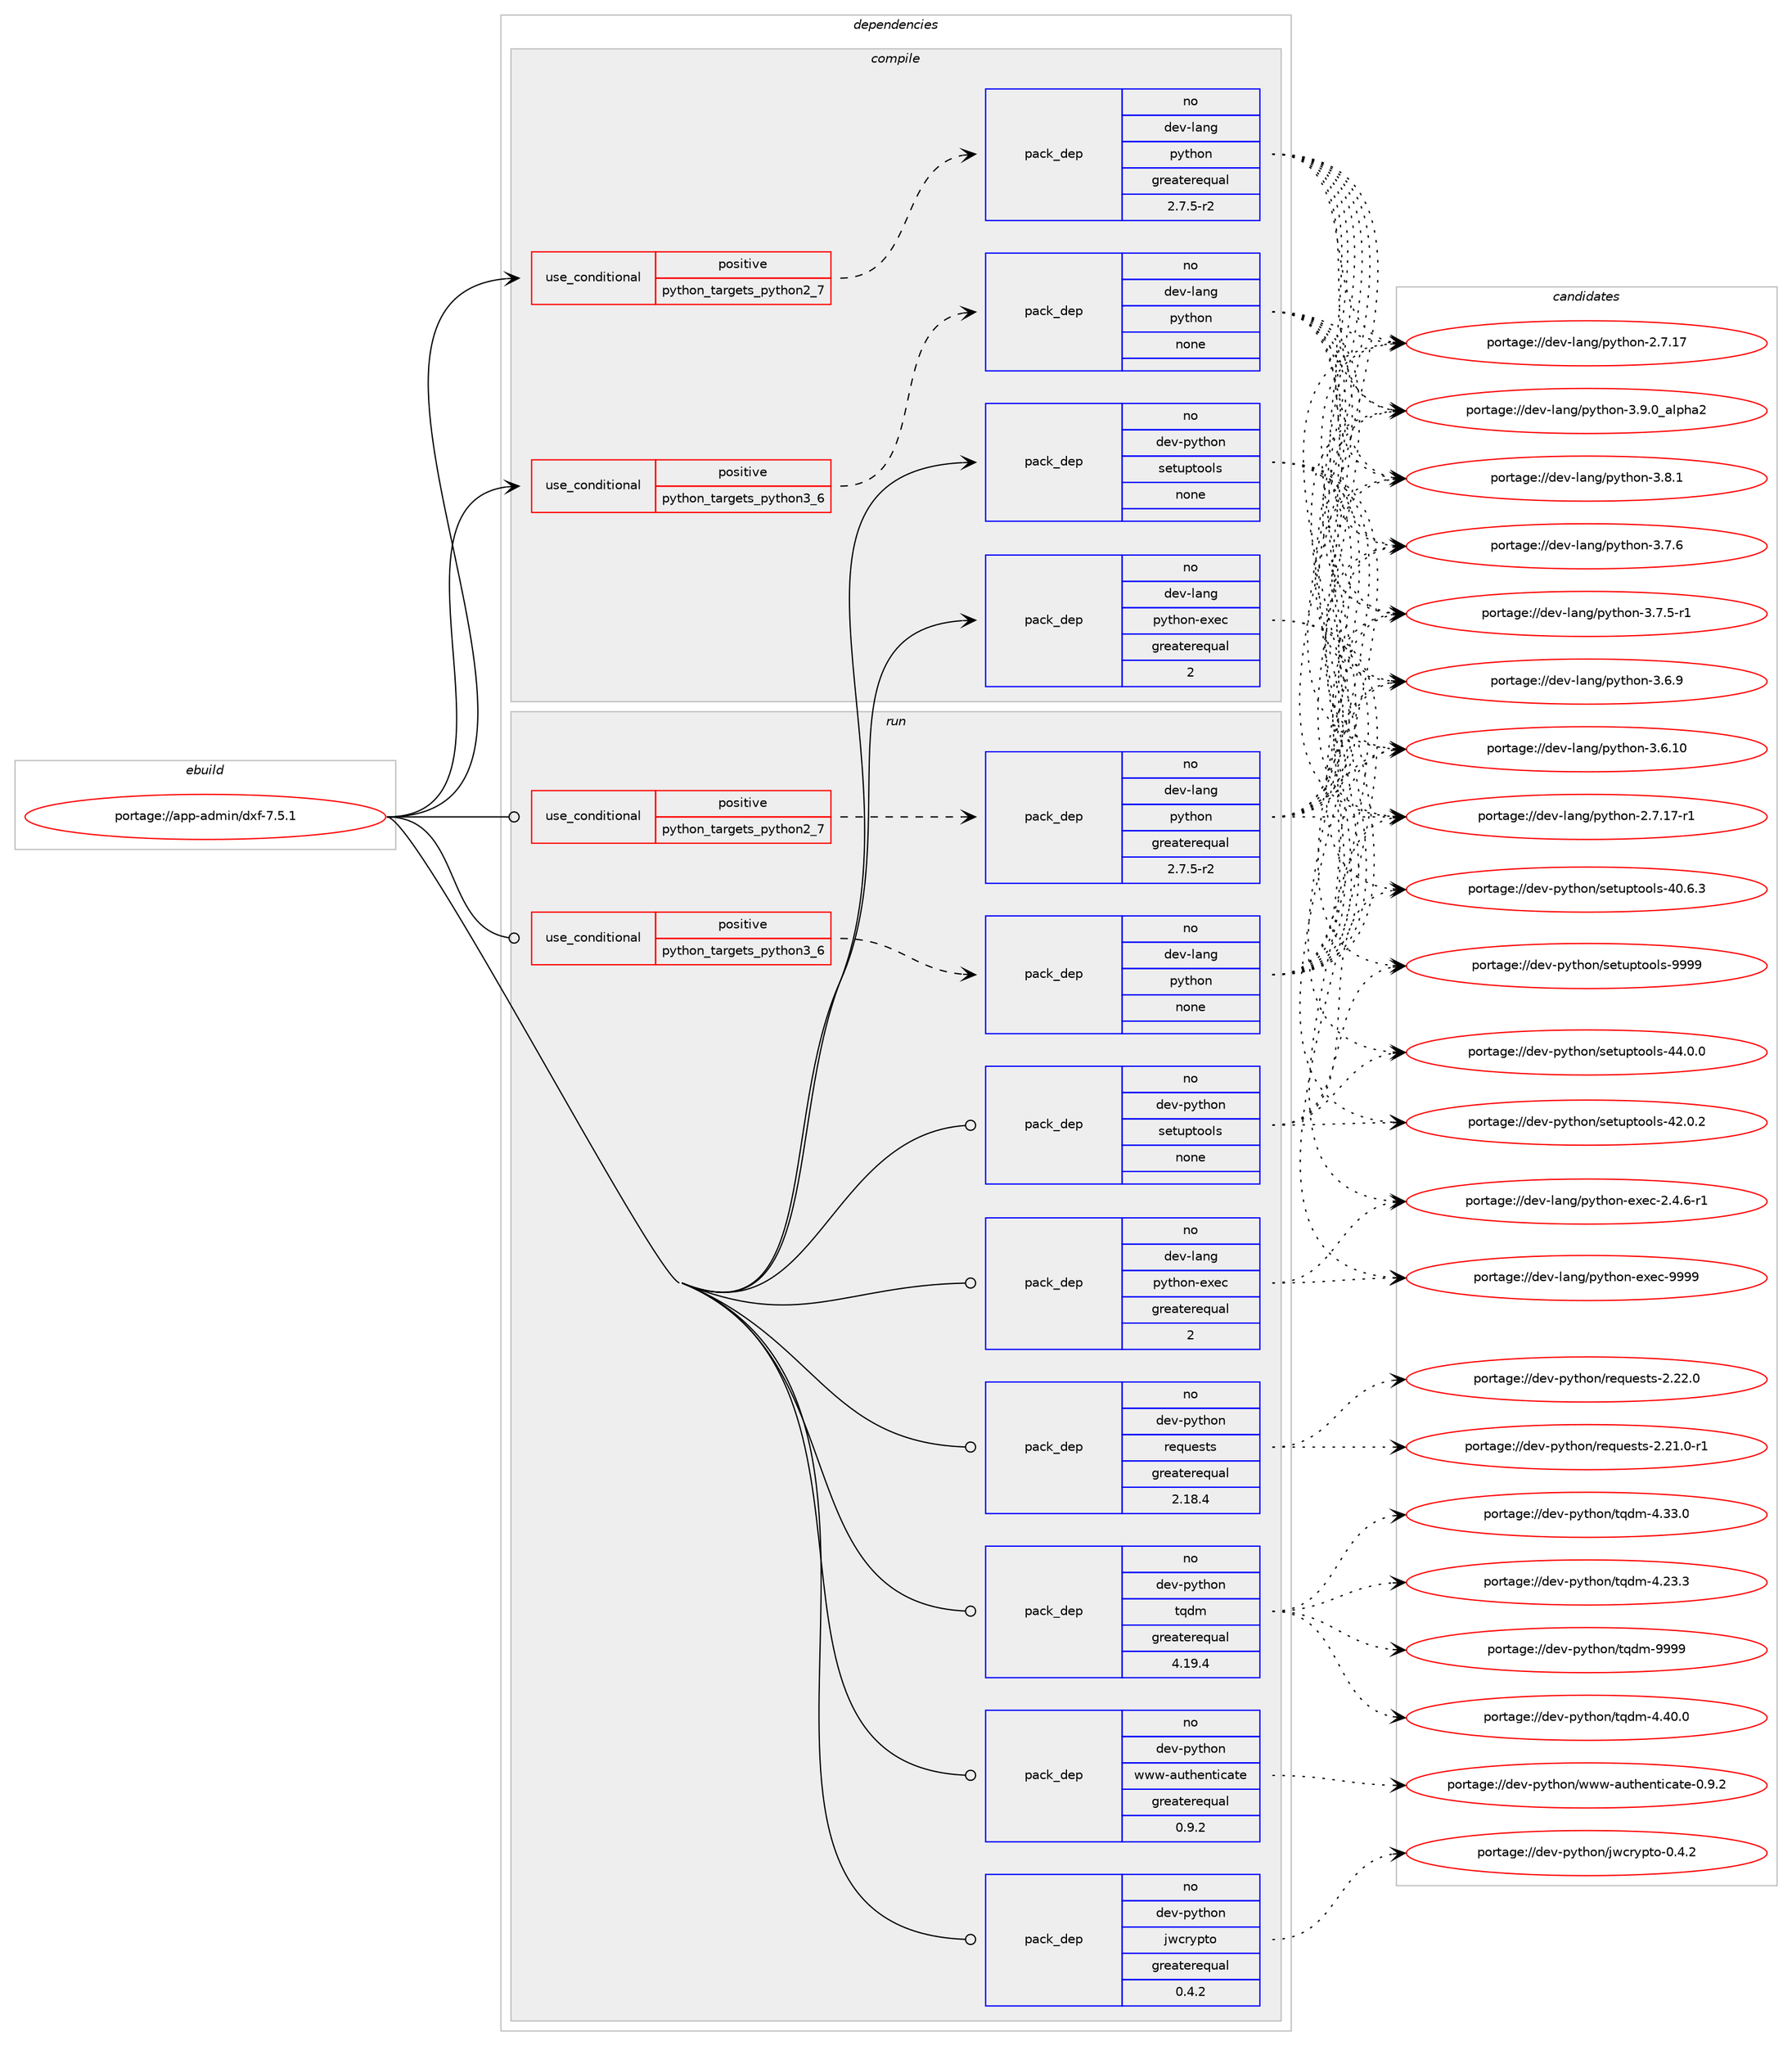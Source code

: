 digraph prolog {

# *************
# Graph options
# *************

newrank=true;
concentrate=true;
compound=true;
graph [rankdir=LR,fontname=Helvetica,fontsize=10,ranksep=1.5];#, ranksep=2.5, nodesep=0.2];
edge  [arrowhead=vee];
node  [fontname=Helvetica,fontsize=10];

# **********
# The ebuild
# **********

subgraph cluster_leftcol {
color=gray;
label=<<i>ebuild</i>>;
id [label="portage://app-admin/dxf-7.5.1", color=red, width=4, href="../app-admin/dxf-7.5.1.svg"];
}

# ****************
# The dependencies
# ****************

subgraph cluster_midcol {
color=gray;
label=<<i>dependencies</i>>;
subgraph cluster_compile {
fillcolor="#eeeeee";
style=filled;
label=<<i>compile</i>>;
subgraph cond155368 {
dependency657095 [label=<<TABLE BORDER="0" CELLBORDER="1" CELLSPACING="0" CELLPADDING="4"><TR><TD ROWSPAN="3" CELLPADDING="10">use_conditional</TD></TR><TR><TD>positive</TD></TR><TR><TD>python_targets_python2_7</TD></TR></TABLE>>, shape=none, color=red];
subgraph pack492967 {
dependency657096 [label=<<TABLE BORDER="0" CELLBORDER="1" CELLSPACING="0" CELLPADDING="4" WIDTH="220"><TR><TD ROWSPAN="6" CELLPADDING="30">pack_dep</TD></TR><TR><TD WIDTH="110">no</TD></TR><TR><TD>dev-lang</TD></TR><TR><TD>python</TD></TR><TR><TD>greaterequal</TD></TR><TR><TD>2.7.5-r2</TD></TR></TABLE>>, shape=none, color=blue];
}
dependency657095:e -> dependency657096:w [weight=20,style="dashed",arrowhead="vee"];
}
id:e -> dependency657095:w [weight=20,style="solid",arrowhead="vee"];
subgraph cond155369 {
dependency657097 [label=<<TABLE BORDER="0" CELLBORDER="1" CELLSPACING="0" CELLPADDING="4"><TR><TD ROWSPAN="3" CELLPADDING="10">use_conditional</TD></TR><TR><TD>positive</TD></TR><TR><TD>python_targets_python3_6</TD></TR></TABLE>>, shape=none, color=red];
subgraph pack492968 {
dependency657098 [label=<<TABLE BORDER="0" CELLBORDER="1" CELLSPACING="0" CELLPADDING="4" WIDTH="220"><TR><TD ROWSPAN="6" CELLPADDING="30">pack_dep</TD></TR><TR><TD WIDTH="110">no</TD></TR><TR><TD>dev-lang</TD></TR><TR><TD>python</TD></TR><TR><TD>none</TD></TR><TR><TD></TD></TR></TABLE>>, shape=none, color=blue];
}
dependency657097:e -> dependency657098:w [weight=20,style="dashed",arrowhead="vee"];
}
id:e -> dependency657097:w [weight=20,style="solid",arrowhead="vee"];
subgraph pack492969 {
dependency657099 [label=<<TABLE BORDER="0" CELLBORDER="1" CELLSPACING="0" CELLPADDING="4" WIDTH="220"><TR><TD ROWSPAN="6" CELLPADDING="30">pack_dep</TD></TR><TR><TD WIDTH="110">no</TD></TR><TR><TD>dev-lang</TD></TR><TR><TD>python-exec</TD></TR><TR><TD>greaterequal</TD></TR><TR><TD>2</TD></TR></TABLE>>, shape=none, color=blue];
}
id:e -> dependency657099:w [weight=20,style="solid",arrowhead="vee"];
subgraph pack492970 {
dependency657100 [label=<<TABLE BORDER="0" CELLBORDER="1" CELLSPACING="0" CELLPADDING="4" WIDTH="220"><TR><TD ROWSPAN="6" CELLPADDING="30">pack_dep</TD></TR><TR><TD WIDTH="110">no</TD></TR><TR><TD>dev-python</TD></TR><TR><TD>setuptools</TD></TR><TR><TD>none</TD></TR><TR><TD></TD></TR></TABLE>>, shape=none, color=blue];
}
id:e -> dependency657100:w [weight=20,style="solid",arrowhead="vee"];
}
subgraph cluster_compileandrun {
fillcolor="#eeeeee";
style=filled;
label=<<i>compile and run</i>>;
}
subgraph cluster_run {
fillcolor="#eeeeee";
style=filled;
label=<<i>run</i>>;
subgraph cond155370 {
dependency657101 [label=<<TABLE BORDER="0" CELLBORDER="1" CELLSPACING="0" CELLPADDING="4"><TR><TD ROWSPAN="3" CELLPADDING="10">use_conditional</TD></TR><TR><TD>positive</TD></TR><TR><TD>python_targets_python2_7</TD></TR></TABLE>>, shape=none, color=red];
subgraph pack492971 {
dependency657102 [label=<<TABLE BORDER="0" CELLBORDER="1" CELLSPACING="0" CELLPADDING="4" WIDTH="220"><TR><TD ROWSPAN="6" CELLPADDING="30">pack_dep</TD></TR><TR><TD WIDTH="110">no</TD></TR><TR><TD>dev-lang</TD></TR><TR><TD>python</TD></TR><TR><TD>greaterequal</TD></TR><TR><TD>2.7.5-r2</TD></TR></TABLE>>, shape=none, color=blue];
}
dependency657101:e -> dependency657102:w [weight=20,style="dashed",arrowhead="vee"];
}
id:e -> dependency657101:w [weight=20,style="solid",arrowhead="odot"];
subgraph cond155371 {
dependency657103 [label=<<TABLE BORDER="0" CELLBORDER="1" CELLSPACING="0" CELLPADDING="4"><TR><TD ROWSPAN="3" CELLPADDING="10">use_conditional</TD></TR><TR><TD>positive</TD></TR><TR><TD>python_targets_python3_6</TD></TR></TABLE>>, shape=none, color=red];
subgraph pack492972 {
dependency657104 [label=<<TABLE BORDER="0" CELLBORDER="1" CELLSPACING="0" CELLPADDING="4" WIDTH="220"><TR><TD ROWSPAN="6" CELLPADDING="30">pack_dep</TD></TR><TR><TD WIDTH="110">no</TD></TR><TR><TD>dev-lang</TD></TR><TR><TD>python</TD></TR><TR><TD>none</TD></TR><TR><TD></TD></TR></TABLE>>, shape=none, color=blue];
}
dependency657103:e -> dependency657104:w [weight=20,style="dashed",arrowhead="vee"];
}
id:e -> dependency657103:w [weight=20,style="solid",arrowhead="odot"];
subgraph pack492973 {
dependency657105 [label=<<TABLE BORDER="0" CELLBORDER="1" CELLSPACING="0" CELLPADDING="4" WIDTH="220"><TR><TD ROWSPAN="6" CELLPADDING="30">pack_dep</TD></TR><TR><TD WIDTH="110">no</TD></TR><TR><TD>dev-lang</TD></TR><TR><TD>python-exec</TD></TR><TR><TD>greaterequal</TD></TR><TR><TD>2</TD></TR></TABLE>>, shape=none, color=blue];
}
id:e -> dependency657105:w [weight=20,style="solid",arrowhead="odot"];
subgraph pack492974 {
dependency657106 [label=<<TABLE BORDER="0" CELLBORDER="1" CELLSPACING="0" CELLPADDING="4" WIDTH="220"><TR><TD ROWSPAN="6" CELLPADDING="30">pack_dep</TD></TR><TR><TD WIDTH="110">no</TD></TR><TR><TD>dev-python</TD></TR><TR><TD>jwcrypto</TD></TR><TR><TD>greaterequal</TD></TR><TR><TD>0.4.2</TD></TR></TABLE>>, shape=none, color=blue];
}
id:e -> dependency657106:w [weight=20,style="solid",arrowhead="odot"];
subgraph pack492975 {
dependency657107 [label=<<TABLE BORDER="0" CELLBORDER="1" CELLSPACING="0" CELLPADDING="4" WIDTH="220"><TR><TD ROWSPAN="6" CELLPADDING="30">pack_dep</TD></TR><TR><TD WIDTH="110">no</TD></TR><TR><TD>dev-python</TD></TR><TR><TD>requests</TD></TR><TR><TD>greaterequal</TD></TR><TR><TD>2.18.4</TD></TR></TABLE>>, shape=none, color=blue];
}
id:e -> dependency657107:w [weight=20,style="solid",arrowhead="odot"];
subgraph pack492976 {
dependency657108 [label=<<TABLE BORDER="0" CELLBORDER="1" CELLSPACING="0" CELLPADDING="4" WIDTH="220"><TR><TD ROWSPAN="6" CELLPADDING="30">pack_dep</TD></TR><TR><TD WIDTH="110">no</TD></TR><TR><TD>dev-python</TD></TR><TR><TD>setuptools</TD></TR><TR><TD>none</TD></TR><TR><TD></TD></TR></TABLE>>, shape=none, color=blue];
}
id:e -> dependency657108:w [weight=20,style="solid",arrowhead="odot"];
subgraph pack492977 {
dependency657109 [label=<<TABLE BORDER="0" CELLBORDER="1" CELLSPACING="0" CELLPADDING="4" WIDTH="220"><TR><TD ROWSPAN="6" CELLPADDING="30">pack_dep</TD></TR><TR><TD WIDTH="110">no</TD></TR><TR><TD>dev-python</TD></TR><TR><TD>tqdm</TD></TR><TR><TD>greaterequal</TD></TR><TR><TD>4.19.4</TD></TR></TABLE>>, shape=none, color=blue];
}
id:e -> dependency657109:w [weight=20,style="solid",arrowhead="odot"];
subgraph pack492978 {
dependency657110 [label=<<TABLE BORDER="0" CELLBORDER="1" CELLSPACING="0" CELLPADDING="4" WIDTH="220"><TR><TD ROWSPAN="6" CELLPADDING="30">pack_dep</TD></TR><TR><TD WIDTH="110">no</TD></TR><TR><TD>dev-python</TD></TR><TR><TD>www-authenticate</TD></TR><TR><TD>greaterequal</TD></TR><TR><TD>0.9.2</TD></TR></TABLE>>, shape=none, color=blue];
}
id:e -> dependency657110:w [weight=20,style="solid",arrowhead="odot"];
}
}

# **************
# The candidates
# **************

subgraph cluster_choices {
rank=same;
color=gray;
label=<<i>candidates</i>>;

subgraph choice492967 {
color=black;
nodesep=1;
choice10010111845108971101034711212111610411111045514657464895971081121049750 [label="portage://dev-lang/python-3.9.0_alpha2", color=red, width=4,href="../dev-lang/python-3.9.0_alpha2.svg"];
choice100101118451089711010347112121116104111110455146564649 [label="portage://dev-lang/python-3.8.1", color=red, width=4,href="../dev-lang/python-3.8.1.svg"];
choice100101118451089711010347112121116104111110455146554654 [label="portage://dev-lang/python-3.7.6", color=red, width=4,href="../dev-lang/python-3.7.6.svg"];
choice1001011184510897110103471121211161041111104551465546534511449 [label="portage://dev-lang/python-3.7.5-r1", color=red, width=4,href="../dev-lang/python-3.7.5-r1.svg"];
choice100101118451089711010347112121116104111110455146544657 [label="portage://dev-lang/python-3.6.9", color=red, width=4,href="../dev-lang/python-3.6.9.svg"];
choice10010111845108971101034711212111610411111045514654464948 [label="portage://dev-lang/python-3.6.10", color=red, width=4,href="../dev-lang/python-3.6.10.svg"];
choice100101118451089711010347112121116104111110455046554649554511449 [label="portage://dev-lang/python-2.7.17-r1", color=red, width=4,href="../dev-lang/python-2.7.17-r1.svg"];
choice10010111845108971101034711212111610411111045504655464955 [label="portage://dev-lang/python-2.7.17", color=red, width=4,href="../dev-lang/python-2.7.17.svg"];
dependency657096:e -> choice10010111845108971101034711212111610411111045514657464895971081121049750:w [style=dotted,weight="100"];
dependency657096:e -> choice100101118451089711010347112121116104111110455146564649:w [style=dotted,weight="100"];
dependency657096:e -> choice100101118451089711010347112121116104111110455146554654:w [style=dotted,weight="100"];
dependency657096:e -> choice1001011184510897110103471121211161041111104551465546534511449:w [style=dotted,weight="100"];
dependency657096:e -> choice100101118451089711010347112121116104111110455146544657:w [style=dotted,weight="100"];
dependency657096:e -> choice10010111845108971101034711212111610411111045514654464948:w [style=dotted,weight="100"];
dependency657096:e -> choice100101118451089711010347112121116104111110455046554649554511449:w [style=dotted,weight="100"];
dependency657096:e -> choice10010111845108971101034711212111610411111045504655464955:w [style=dotted,weight="100"];
}
subgraph choice492968 {
color=black;
nodesep=1;
choice10010111845108971101034711212111610411111045514657464895971081121049750 [label="portage://dev-lang/python-3.9.0_alpha2", color=red, width=4,href="../dev-lang/python-3.9.0_alpha2.svg"];
choice100101118451089711010347112121116104111110455146564649 [label="portage://dev-lang/python-3.8.1", color=red, width=4,href="../dev-lang/python-3.8.1.svg"];
choice100101118451089711010347112121116104111110455146554654 [label="portage://dev-lang/python-3.7.6", color=red, width=4,href="../dev-lang/python-3.7.6.svg"];
choice1001011184510897110103471121211161041111104551465546534511449 [label="portage://dev-lang/python-3.7.5-r1", color=red, width=4,href="../dev-lang/python-3.7.5-r1.svg"];
choice100101118451089711010347112121116104111110455146544657 [label="portage://dev-lang/python-3.6.9", color=red, width=4,href="../dev-lang/python-3.6.9.svg"];
choice10010111845108971101034711212111610411111045514654464948 [label="portage://dev-lang/python-3.6.10", color=red, width=4,href="../dev-lang/python-3.6.10.svg"];
choice100101118451089711010347112121116104111110455046554649554511449 [label="portage://dev-lang/python-2.7.17-r1", color=red, width=4,href="../dev-lang/python-2.7.17-r1.svg"];
choice10010111845108971101034711212111610411111045504655464955 [label="portage://dev-lang/python-2.7.17", color=red, width=4,href="../dev-lang/python-2.7.17.svg"];
dependency657098:e -> choice10010111845108971101034711212111610411111045514657464895971081121049750:w [style=dotted,weight="100"];
dependency657098:e -> choice100101118451089711010347112121116104111110455146564649:w [style=dotted,weight="100"];
dependency657098:e -> choice100101118451089711010347112121116104111110455146554654:w [style=dotted,weight="100"];
dependency657098:e -> choice1001011184510897110103471121211161041111104551465546534511449:w [style=dotted,weight="100"];
dependency657098:e -> choice100101118451089711010347112121116104111110455146544657:w [style=dotted,weight="100"];
dependency657098:e -> choice10010111845108971101034711212111610411111045514654464948:w [style=dotted,weight="100"];
dependency657098:e -> choice100101118451089711010347112121116104111110455046554649554511449:w [style=dotted,weight="100"];
dependency657098:e -> choice10010111845108971101034711212111610411111045504655464955:w [style=dotted,weight="100"];
}
subgraph choice492969 {
color=black;
nodesep=1;
choice10010111845108971101034711212111610411111045101120101994557575757 [label="portage://dev-lang/python-exec-9999", color=red, width=4,href="../dev-lang/python-exec-9999.svg"];
choice10010111845108971101034711212111610411111045101120101994550465246544511449 [label="portage://dev-lang/python-exec-2.4.6-r1", color=red, width=4,href="../dev-lang/python-exec-2.4.6-r1.svg"];
dependency657099:e -> choice10010111845108971101034711212111610411111045101120101994557575757:w [style=dotted,weight="100"];
dependency657099:e -> choice10010111845108971101034711212111610411111045101120101994550465246544511449:w [style=dotted,weight="100"];
}
subgraph choice492970 {
color=black;
nodesep=1;
choice10010111845112121116104111110471151011161171121161111111081154557575757 [label="portage://dev-python/setuptools-9999", color=red, width=4,href="../dev-python/setuptools-9999.svg"];
choice100101118451121211161041111104711510111611711211611111110811545525246484648 [label="portage://dev-python/setuptools-44.0.0", color=red, width=4,href="../dev-python/setuptools-44.0.0.svg"];
choice100101118451121211161041111104711510111611711211611111110811545525046484650 [label="portage://dev-python/setuptools-42.0.2", color=red, width=4,href="../dev-python/setuptools-42.0.2.svg"];
choice100101118451121211161041111104711510111611711211611111110811545524846544651 [label="portage://dev-python/setuptools-40.6.3", color=red, width=4,href="../dev-python/setuptools-40.6.3.svg"];
dependency657100:e -> choice10010111845112121116104111110471151011161171121161111111081154557575757:w [style=dotted,weight="100"];
dependency657100:e -> choice100101118451121211161041111104711510111611711211611111110811545525246484648:w [style=dotted,weight="100"];
dependency657100:e -> choice100101118451121211161041111104711510111611711211611111110811545525046484650:w [style=dotted,weight="100"];
dependency657100:e -> choice100101118451121211161041111104711510111611711211611111110811545524846544651:w [style=dotted,weight="100"];
}
subgraph choice492971 {
color=black;
nodesep=1;
choice10010111845108971101034711212111610411111045514657464895971081121049750 [label="portage://dev-lang/python-3.9.0_alpha2", color=red, width=4,href="../dev-lang/python-3.9.0_alpha2.svg"];
choice100101118451089711010347112121116104111110455146564649 [label="portage://dev-lang/python-3.8.1", color=red, width=4,href="../dev-lang/python-3.8.1.svg"];
choice100101118451089711010347112121116104111110455146554654 [label="portage://dev-lang/python-3.7.6", color=red, width=4,href="../dev-lang/python-3.7.6.svg"];
choice1001011184510897110103471121211161041111104551465546534511449 [label="portage://dev-lang/python-3.7.5-r1", color=red, width=4,href="../dev-lang/python-3.7.5-r1.svg"];
choice100101118451089711010347112121116104111110455146544657 [label="portage://dev-lang/python-3.6.9", color=red, width=4,href="../dev-lang/python-3.6.9.svg"];
choice10010111845108971101034711212111610411111045514654464948 [label="portage://dev-lang/python-3.6.10", color=red, width=4,href="../dev-lang/python-3.6.10.svg"];
choice100101118451089711010347112121116104111110455046554649554511449 [label="portage://dev-lang/python-2.7.17-r1", color=red, width=4,href="../dev-lang/python-2.7.17-r1.svg"];
choice10010111845108971101034711212111610411111045504655464955 [label="portage://dev-lang/python-2.7.17", color=red, width=4,href="../dev-lang/python-2.7.17.svg"];
dependency657102:e -> choice10010111845108971101034711212111610411111045514657464895971081121049750:w [style=dotted,weight="100"];
dependency657102:e -> choice100101118451089711010347112121116104111110455146564649:w [style=dotted,weight="100"];
dependency657102:e -> choice100101118451089711010347112121116104111110455146554654:w [style=dotted,weight="100"];
dependency657102:e -> choice1001011184510897110103471121211161041111104551465546534511449:w [style=dotted,weight="100"];
dependency657102:e -> choice100101118451089711010347112121116104111110455146544657:w [style=dotted,weight="100"];
dependency657102:e -> choice10010111845108971101034711212111610411111045514654464948:w [style=dotted,weight="100"];
dependency657102:e -> choice100101118451089711010347112121116104111110455046554649554511449:w [style=dotted,weight="100"];
dependency657102:e -> choice10010111845108971101034711212111610411111045504655464955:w [style=dotted,weight="100"];
}
subgraph choice492972 {
color=black;
nodesep=1;
choice10010111845108971101034711212111610411111045514657464895971081121049750 [label="portage://dev-lang/python-3.9.0_alpha2", color=red, width=4,href="../dev-lang/python-3.9.0_alpha2.svg"];
choice100101118451089711010347112121116104111110455146564649 [label="portage://dev-lang/python-3.8.1", color=red, width=4,href="../dev-lang/python-3.8.1.svg"];
choice100101118451089711010347112121116104111110455146554654 [label="portage://dev-lang/python-3.7.6", color=red, width=4,href="../dev-lang/python-3.7.6.svg"];
choice1001011184510897110103471121211161041111104551465546534511449 [label="portage://dev-lang/python-3.7.5-r1", color=red, width=4,href="../dev-lang/python-3.7.5-r1.svg"];
choice100101118451089711010347112121116104111110455146544657 [label="portage://dev-lang/python-3.6.9", color=red, width=4,href="../dev-lang/python-3.6.9.svg"];
choice10010111845108971101034711212111610411111045514654464948 [label="portage://dev-lang/python-3.6.10", color=red, width=4,href="../dev-lang/python-3.6.10.svg"];
choice100101118451089711010347112121116104111110455046554649554511449 [label="portage://dev-lang/python-2.7.17-r1", color=red, width=4,href="../dev-lang/python-2.7.17-r1.svg"];
choice10010111845108971101034711212111610411111045504655464955 [label="portage://dev-lang/python-2.7.17", color=red, width=4,href="../dev-lang/python-2.7.17.svg"];
dependency657104:e -> choice10010111845108971101034711212111610411111045514657464895971081121049750:w [style=dotted,weight="100"];
dependency657104:e -> choice100101118451089711010347112121116104111110455146564649:w [style=dotted,weight="100"];
dependency657104:e -> choice100101118451089711010347112121116104111110455146554654:w [style=dotted,weight="100"];
dependency657104:e -> choice1001011184510897110103471121211161041111104551465546534511449:w [style=dotted,weight="100"];
dependency657104:e -> choice100101118451089711010347112121116104111110455146544657:w [style=dotted,weight="100"];
dependency657104:e -> choice10010111845108971101034711212111610411111045514654464948:w [style=dotted,weight="100"];
dependency657104:e -> choice100101118451089711010347112121116104111110455046554649554511449:w [style=dotted,weight="100"];
dependency657104:e -> choice10010111845108971101034711212111610411111045504655464955:w [style=dotted,weight="100"];
}
subgraph choice492973 {
color=black;
nodesep=1;
choice10010111845108971101034711212111610411111045101120101994557575757 [label="portage://dev-lang/python-exec-9999", color=red, width=4,href="../dev-lang/python-exec-9999.svg"];
choice10010111845108971101034711212111610411111045101120101994550465246544511449 [label="portage://dev-lang/python-exec-2.4.6-r1", color=red, width=4,href="../dev-lang/python-exec-2.4.6-r1.svg"];
dependency657105:e -> choice10010111845108971101034711212111610411111045101120101994557575757:w [style=dotted,weight="100"];
dependency657105:e -> choice10010111845108971101034711212111610411111045101120101994550465246544511449:w [style=dotted,weight="100"];
}
subgraph choice492974 {
color=black;
nodesep=1;
choice100101118451121211161041111104710611999114121112116111454846524650 [label="portage://dev-python/jwcrypto-0.4.2", color=red, width=4,href="../dev-python/jwcrypto-0.4.2.svg"];
dependency657106:e -> choice100101118451121211161041111104710611999114121112116111454846524650:w [style=dotted,weight="100"];
}
subgraph choice492975 {
color=black;
nodesep=1;
choice100101118451121211161041111104711410111311710111511611545504650504648 [label="portage://dev-python/requests-2.22.0", color=red, width=4,href="../dev-python/requests-2.22.0.svg"];
choice1001011184511212111610411111047114101113117101115116115455046504946484511449 [label="portage://dev-python/requests-2.21.0-r1", color=red, width=4,href="../dev-python/requests-2.21.0-r1.svg"];
dependency657107:e -> choice100101118451121211161041111104711410111311710111511611545504650504648:w [style=dotted,weight="100"];
dependency657107:e -> choice1001011184511212111610411111047114101113117101115116115455046504946484511449:w [style=dotted,weight="100"];
}
subgraph choice492976 {
color=black;
nodesep=1;
choice10010111845112121116104111110471151011161171121161111111081154557575757 [label="portage://dev-python/setuptools-9999", color=red, width=4,href="../dev-python/setuptools-9999.svg"];
choice100101118451121211161041111104711510111611711211611111110811545525246484648 [label="portage://dev-python/setuptools-44.0.0", color=red, width=4,href="../dev-python/setuptools-44.0.0.svg"];
choice100101118451121211161041111104711510111611711211611111110811545525046484650 [label="portage://dev-python/setuptools-42.0.2", color=red, width=4,href="../dev-python/setuptools-42.0.2.svg"];
choice100101118451121211161041111104711510111611711211611111110811545524846544651 [label="portage://dev-python/setuptools-40.6.3", color=red, width=4,href="../dev-python/setuptools-40.6.3.svg"];
dependency657108:e -> choice10010111845112121116104111110471151011161171121161111111081154557575757:w [style=dotted,weight="100"];
dependency657108:e -> choice100101118451121211161041111104711510111611711211611111110811545525246484648:w [style=dotted,weight="100"];
dependency657108:e -> choice100101118451121211161041111104711510111611711211611111110811545525046484650:w [style=dotted,weight="100"];
dependency657108:e -> choice100101118451121211161041111104711510111611711211611111110811545524846544651:w [style=dotted,weight="100"];
}
subgraph choice492977 {
color=black;
nodesep=1;
choice10010111845112121116104111110471161131001094557575757 [label="portage://dev-python/tqdm-9999", color=red, width=4,href="../dev-python/tqdm-9999.svg"];
choice100101118451121211161041111104711611310010945524652484648 [label="portage://dev-python/tqdm-4.40.0", color=red, width=4,href="../dev-python/tqdm-4.40.0.svg"];
choice100101118451121211161041111104711611310010945524651514648 [label="portage://dev-python/tqdm-4.33.0", color=red, width=4,href="../dev-python/tqdm-4.33.0.svg"];
choice100101118451121211161041111104711611310010945524650514651 [label="portage://dev-python/tqdm-4.23.3", color=red, width=4,href="../dev-python/tqdm-4.23.3.svg"];
dependency657109:e -> choice10010111845112121116104111110471161131001094557575757:w [style=dotted,weight="100"];
dependency657109:e -> choice100101118451121211161041111104711611310010945524652484648:w [style=dotted,weight="100"];
dependency657109:e -> choice100101118451121211161041111104711611310010945524651514648:w [style=dotted,weight="100"];
dependency657109:e -> choice100101118451121211161041111104711611310010945524650514651:w [style=dotted,weight="100"];
}
subgraph choice492978 {
color=black;
nodesep=1;
choice100101118451121211161041111104711911911945971171161041011101161059997116101454846574650 [label="portage://dev-python/www-authenticate-0.9.2", color=red, width=4,href="../dev-python/www-authenticate-0.9.2.svg"];
dependency657110:e -> choice100101118451121211161041111104711911911945971171161041011101161059997116101454846574650:w [style=dotted,weight="100"];
}
}

}
